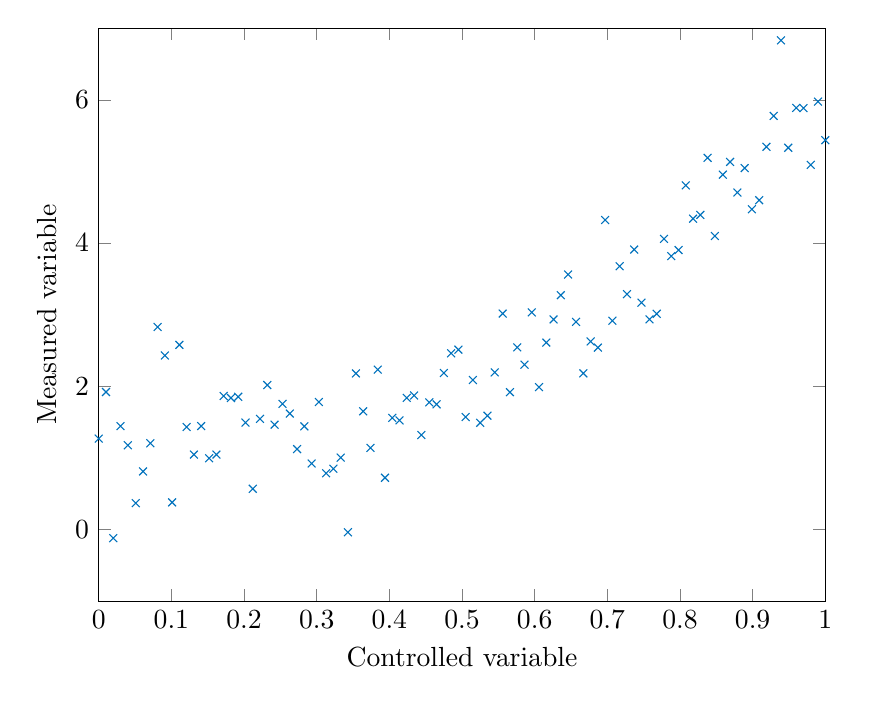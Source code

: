 % This file was created by matlab2tikz.
%
%The latest updates can be retrieved from
%  http://www.mathworks.com/matlabcentral/fileexchange/22022-matlab2tikz-matlab2tikz
%where you can also make suggestions and rate matlab2tikz.
%
\definecolor{mycolor1}{rgb}{0.0,0.447,0.741}%
%
\begin{tikzpicture}

\begin{axis}[%
width=0.761\textwidth,
height=0.6\textwidth,
at={(0\textwidth,0\textwidth)},
scale only axis,
xmin=0,
xmax=1,
xlabel={Controlled variable},
ymin=-1,
ymax=7,
ylabel={Measured variable},
axis background/.style={fill=white},
legend style={legend cell align=left,align=left,draw=white!15!black}
]
\addplot [color=mycolor1,mark size=2.0pt,only marks,mark=x,mark options={solid},forget plot]
  table[row sep=crcr]{%
0	1.269\\
0.01	1.92\\
0.02	-0.122\\
0.03	1.443\\
0.04	1.176\\
0.051	0.367\\
0.061	0.81\\
0.071	1.204\\
0.081	2.828\\
0.091	2.43\\
0.101	0.378\\
0.111	2.578\\
0.121	1.431\\
0.131	1.046\\
0.141	1.444\\
0.152	0.995\\
0.162	1.046\\
0.172	1.864\\
0.182	1.836\\
0.192	1.853\\
0.202	1.493\\
0.212	0.568\\
0.222	1.545\\
0.232	2.017\\
0.242	1.463\\
0.253	1.754\\
0.263	1.618\\
0.273	1.122\\
0.283	1.44\\
0.293	0.921\\
0.303	1.78\\
0.313	0.785\\
0.323	0.848\\
0.333	1.003\\
0.343	-0.039\\
0.354	2.179\\
0.364	1.65\\
0.374	1.139\\
0.384	2.232\\
0.394	0.722\\
0.404	1.559\\
0.414	1.523\\
0.424	1.838\\
0.434	1.871\\
0.444	1.319\\
0.455	1.775\\
0.465	1.747\\
0.475	2.185\\
0.485	2.46\\
0.495	2.511\\
0.505	1.57\\
0.515	2.087\\
0.525	1.489\\
0.535	1.589\\
0.545	2.193\\
0.556	3.015\\
0.566	1.917\\
0.576	2.543\\
0.586	2.301\\
0.596	3.031\\
0.606	1.988\\
0.616	2.61\\
0.626	2.933\\
0.636	3.272\\
0.646	3.56\\
0.657	2.899\\
0.667	2.18\\
0.677	2.626\\
0.687	2.54\\
0.697	4.321\\
0.707	2.915\\
0.717	3.676\\
0.727	3.286\\
0.737	3.909\\
0.747	3.167\\
0.758	2.934\\
0.768	3.012\\
0.778	4.058\\
0.788	3.817\\
0.798	3.902\\
0.808	4.805\\
0.818	4.34\\
0.828	4.393\\
0.838	5.19\\
0.848	4.098\\
0.859	4.955\\
0.869	5.133\\
0.879	4.705\\
0.889	5.047\\
0.899	4.472\\
0.909	4.598\\
0.919	5.344\\
0.929	5.775\\
0.939	6.831\\
0.949	5.331\\
0.96	5.887\\
0.97	5.884\\
0.98	5.092\\
0.99	5.975\\
1	5.436\\
};
\end{axis}
\end{tikzpicture}%